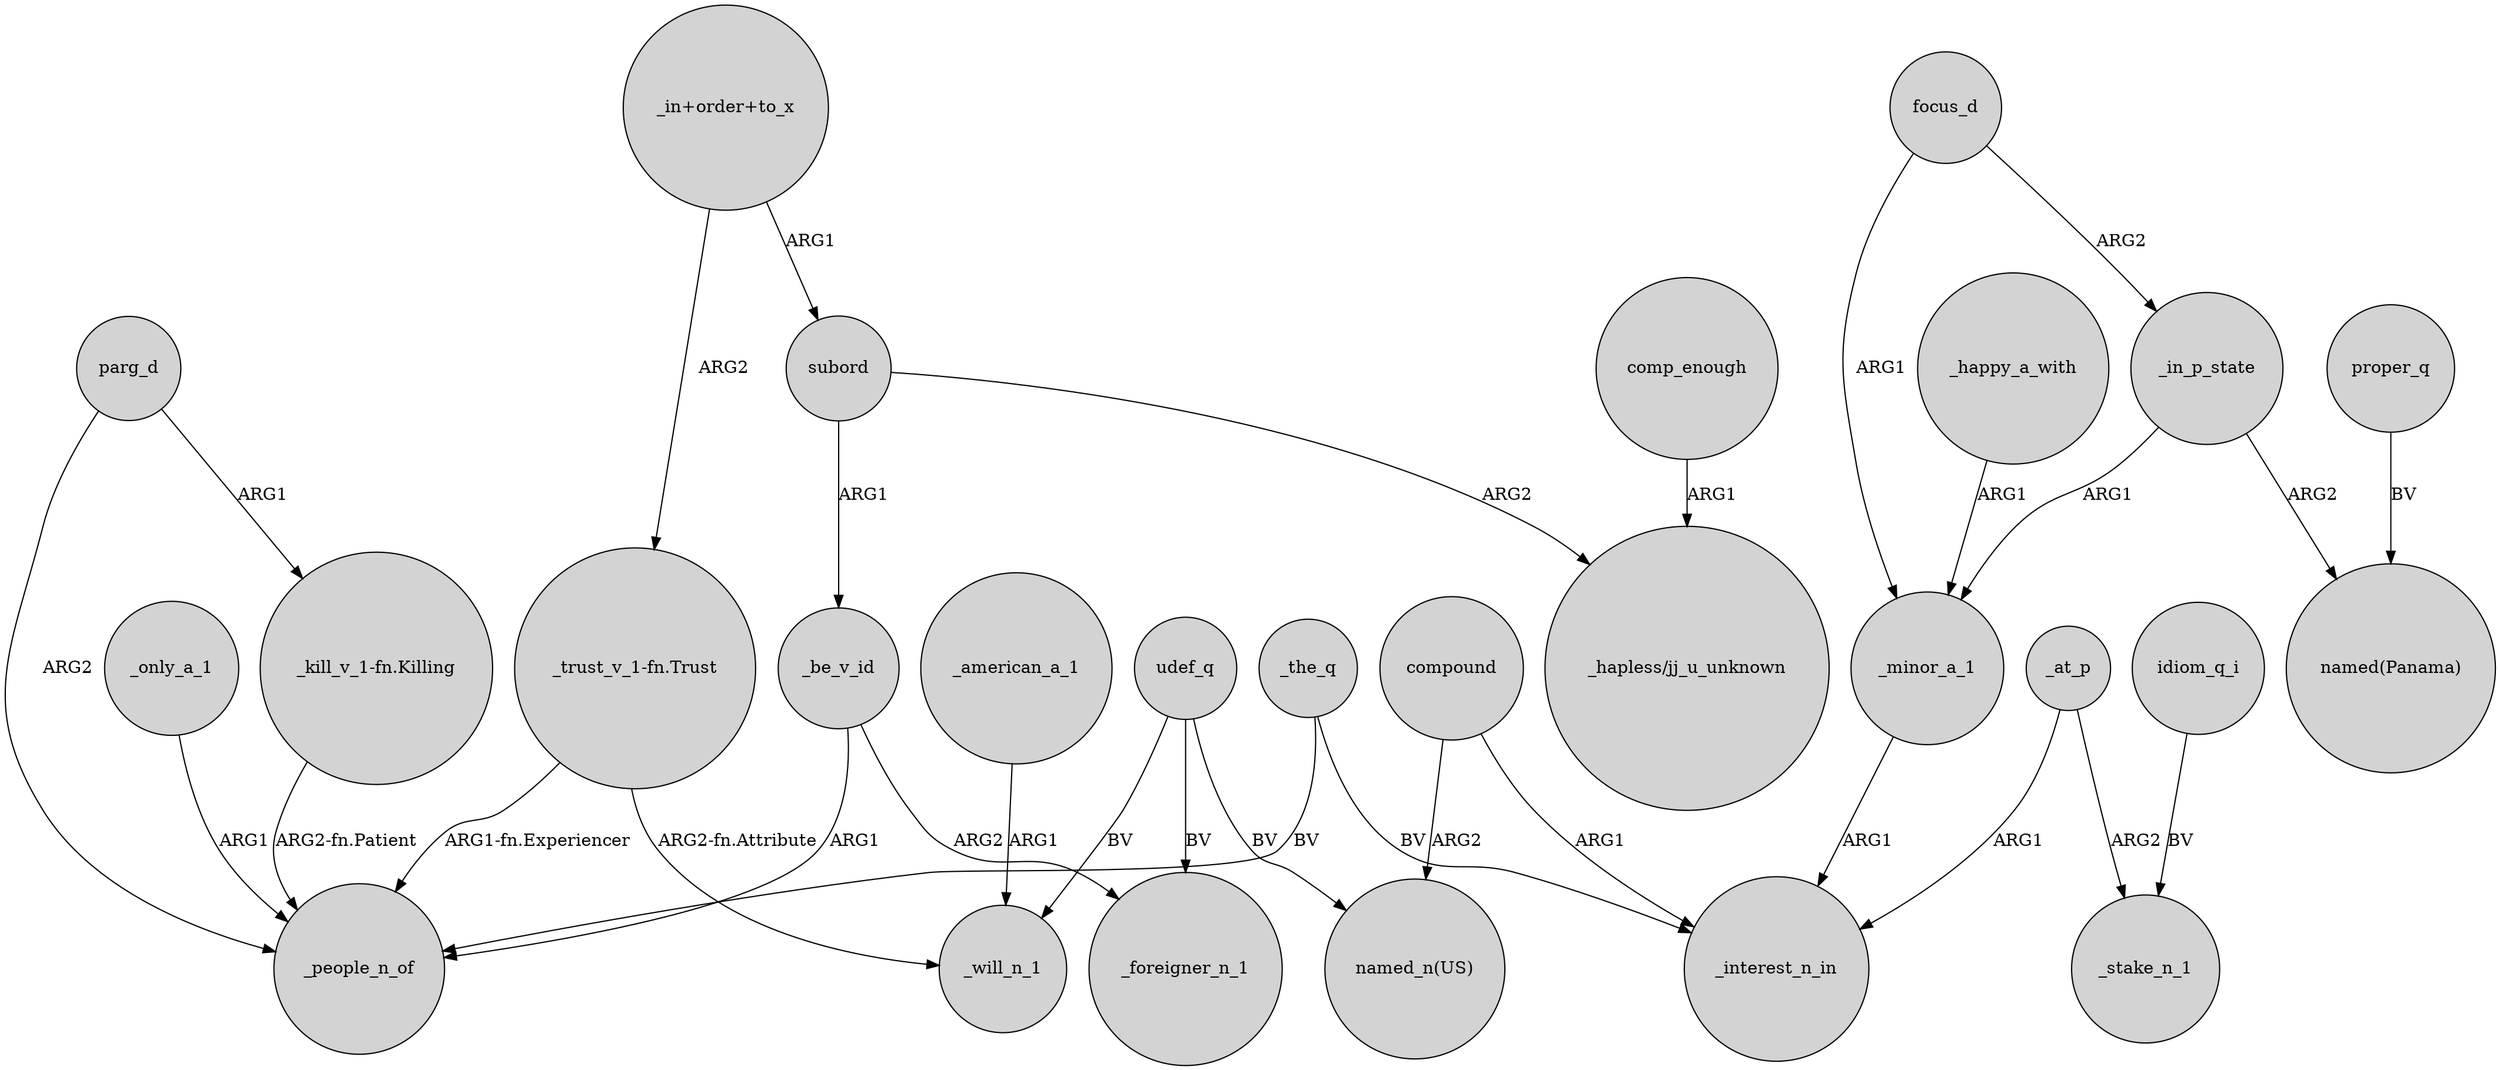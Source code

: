 digraph {
	node [shape=circle style=filled]
	subord -> _be_v_id [label=ARG1]
	comp_enough -> "_hapless/jj_u_unknown" [label=ARG1]
	udef_q -> "named_n(US)" [label=BV]
	"_trust_v_1-fn.Trust" -> _will_n_1 [label="ARG2-fn.Attribute"]
	_in_p_state -> "named(Panama)" [label=ARG2]
	udef_q -> _will_n_1 [label=BV]
	_american_a_1 -> _will_n_1 [label=ARG1]
	_the_q -> _interest_n_in [label=BV]
	parg_d -> "_kill_v_1-fn.Killing" [label=ARG1]
	"_in+order+to_x" -> "_trust_v_1-fn.Trust" [label=ARG2]
	focus_d -> _in_p_state [label=ARG2]
	_be_v_id -> _people_n_of [label=ARG1]
	_at_p -> _interest_n_in [label=ARG1]
	"_trust_v_1-fn.Trust" -> _people_n_of [label="ARG1-fn.Experiencer"]
	compound -> "named_n(US)" [label=ARG2]
	idiom_q_i -> _stake_n_1 [label=BV]
	_in_p_state -> _minor_a_1 [label=ARG1]
	proper_q -> "named(Panama)" [label=BV]
	_at_p -> _stake_n_1 [label=ARG2]
	subord -> "_hapless/jj_u_unknown" [label=ARG2]
	parg_d -> _people_n_of [label=ARG2]
	udef_q -> _foreigner_n_1 [label=BV]
	_only_a_1 -> _people_n_of [label=ARG1]
	_happy_a_with -> _minor_a_1 [label=ARG1]
	focus_d -> _minor_a_1 [label=ARG1]
	compound -> _interest_n_in [label=ARG1]
	"_kill_v_1-fn.Killing" -> _people_n_of [label="ARG2-fn.Patient"]
	"_in+order+to_x" -> subord [label=ARG1]
	_minor_a_1 -> _interest_n_in [label=ARG1]
	_the_q -> _people_n_of [label=BV]
	_be_v_id -> _foreigner_n_1 [label=ARG2]
}
